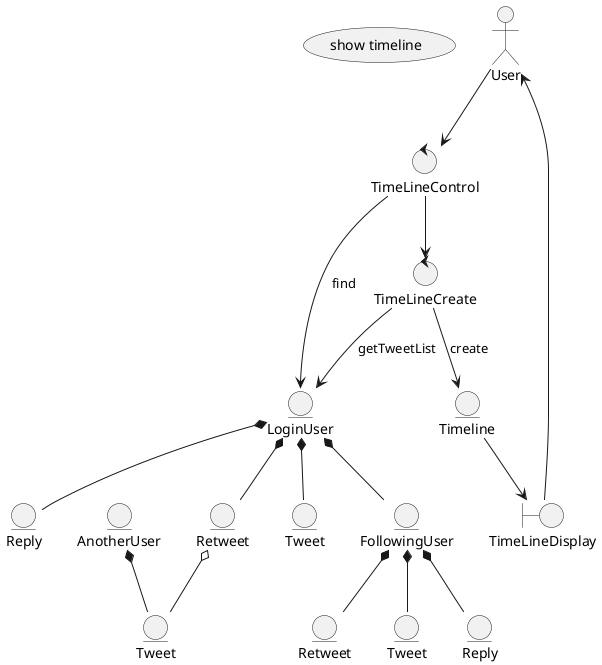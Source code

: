 @startuml

usecase "show timeline" as UC
actor "User" as US

control TimeLineControl
control TimeLineCreate
entity LoginUser as u1
entity AnotherUser as u2
entity Timeline
entity FollowingUser as f1
entity Tweet as t1
entity Reply as rep1
entity Retweet as ret1
entity Tweet as t2
entity Tweet as t3
entity Reply as rep3
entity Retweet as ret3

boundary TimeLineDisplay

u1 *-- t1
u1 *-- rep1
u1 *-- ret1
u2 *-- t2
ret1 o-- t2
f1 *-- t3
f1 *-- rep3
f1 *-- ret3
u1 *-- f1


US --> TimeLineControl
TimeLineControl --> u1 : find
TimeLineControl --> TimeLineCreate
TimeLineCreate --> u1 : getTweetList
TimeLineCreate --> Timeline : create



Timeline --> TimeLineDisplay
TimeLineDisplay --> US


@enduml
